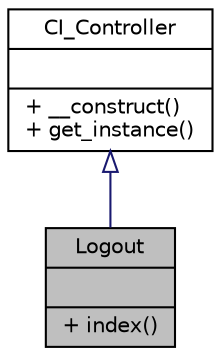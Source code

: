 digraph "Logout"
{
 // LATEX_PDF_SIZE
  edge [fontname="Helvetica",fontsize="10",labelfontname="Helvetica",labelfontsize="10"];
  node [fontname="Helvetica",fontsize="10",shape=record];
  Node2 [label="{Logout\n||+ index()\l}",height=0.2,width=0.4,color="black", fillcolor="grey75", style="filled", fontcolor="black",tooltip=" "];
  Node3 -> Node2 [dir="back",color="midnightblue",fontsize="10",style="solid",arrowtail="onormal",fontname="Helvetica"];
  Node3 [label="{CI_Controller\n||+ __construct()\l+ get_instance()\l}",height=0.2,width=0.4,color="black", fillcolor="white", style="filled",URL="$class_c_i___controller.html",tooltip=" "];
}
